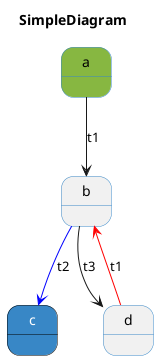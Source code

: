 @startuml
allow_mixing
title SimpleDiagram
skinparam titleBorderRoundCorner 15
skinparam titleBorderThickness 2
skinparam state {
    BackgroundColor<<initial>> #87b741
    BackgroundColor<<marked>> #3887C6
    BorderColor #3887C6
    BorderColor<<marked>> Black
    FontColor<<marked>> White
}
state "a" <<initial>>
state "b"
state "c" <<marked>>
state "d"
"a" --> "b": "t1"
"d" -[#Red]-> "b": "t1"
"b" -[#Blue]-> "c": "t2"
"b" --> "d": "t3"
@enduml
